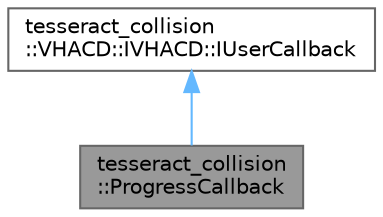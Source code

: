 digraph "tesseract_collision::ProgressCallback"
{
 // LATEX_PDF_SIZE
  bgcolor="transparent";
  edge [fontname=Helvetica,fontsize=10,labelfontname=Helvetica,labelfontsize=10];
  node [fontname=Helvetica,fontsize=10,shape=box,height=0.2,width=0.4];
  Node1 [label="tesseract_collision\l::ProgressCallback",height=0.2,width=0.4,color="gray40", fillcolor="grey60", style="filled", fontcolor="black",tooltip=" "];
  Node2 -> Node1 [dir="back",color="steelblue1",style="solid"];
  Node2 [label="tesseract_collision\l::VHACD::IVHACD::IUserCallback",height=0.2,width=0.4,color="gray40", fillcolor="white", style="filled",URL="$dd/d62/classtesseract__collision_1_1VHACD_1_1IVHACD_1_1IUserCallback.html",tooltip=" "];
}
